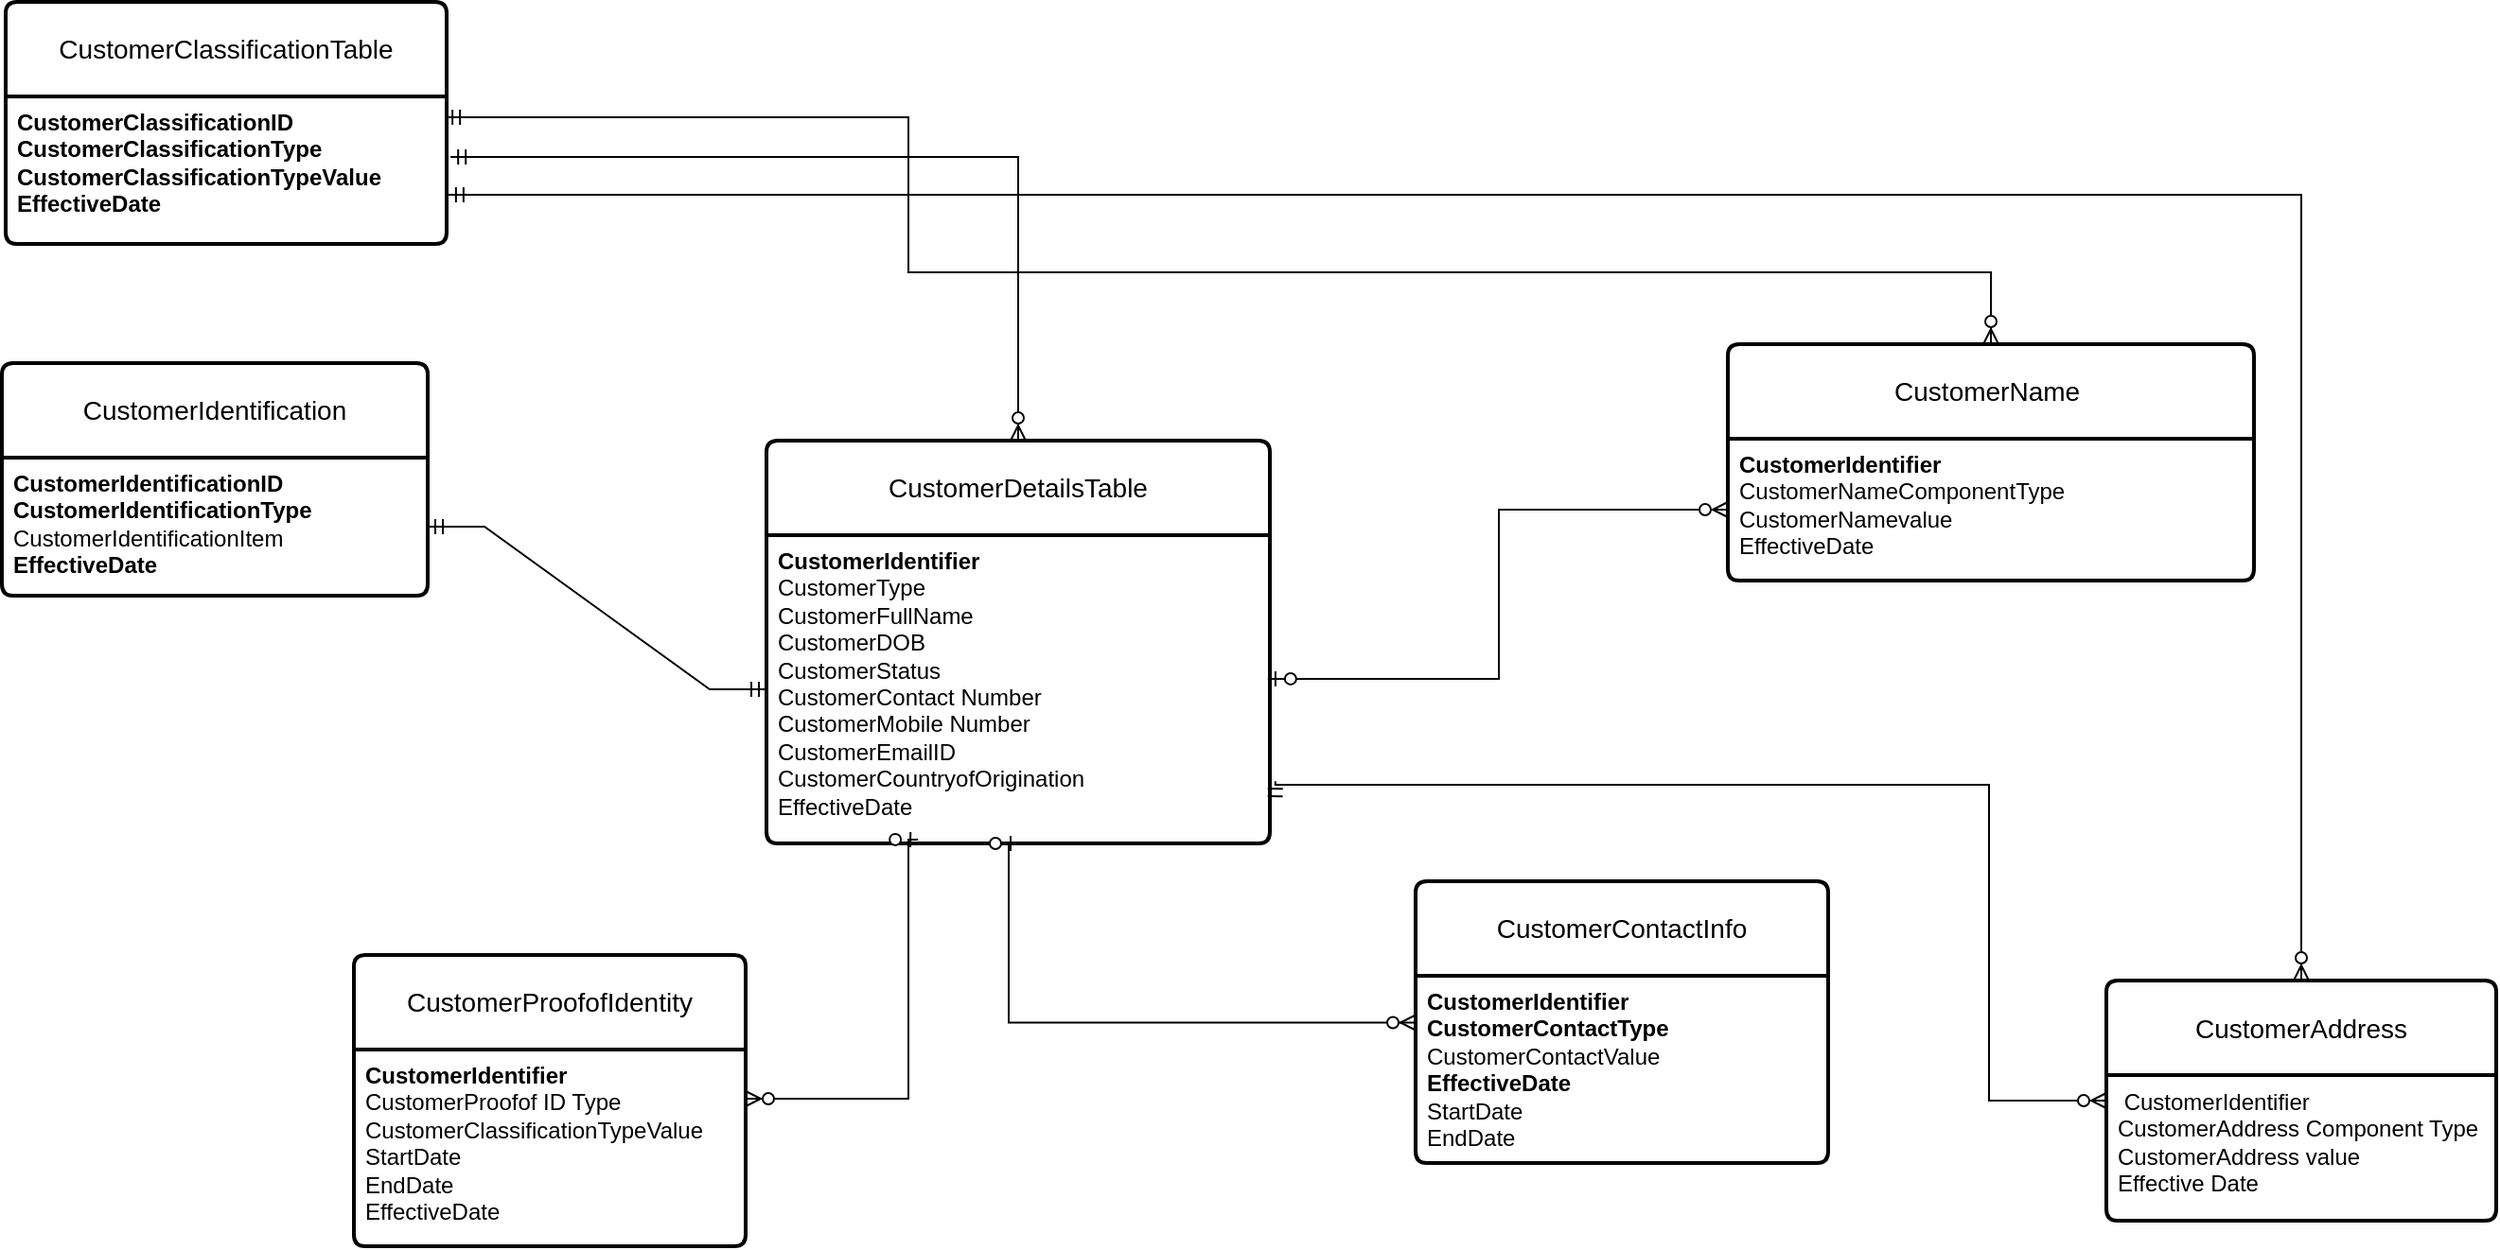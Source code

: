 <mxfile version="26.0.10">
  <diagram name="Page-1" id="ymiZLLBUraN28Bq9wLt8">
    <mxGraphModel dx="1434" dy="772" grid="0" gridSize="10" guides="1" tooltips="1" connect="1" arrows="1" fold="1" page="1" pageScale="1" pageWidth="850" pageHeight="1100" math="0" shadow="0">
      <root>
        <mxCell id="0" />
        <mxCell id="1" parent="0" />
        <mxCell id="iKlu8vNACP0H-mwJFSaE-14" value="CustomerClassificationTable" style="swimlane;childLayout=stackLayout;horizontal=1;startSize=50;horizontalStack=0;rounded=1;fontSize=14;fontStyle=0;strokeWidth=2;resizeParent=0;resizeLast=1;shadow=0;dashed=0;align=center;arcSize=4;whiteSpace=wrap;html=1;" vertex="1" parent="1">
          <mxGeometry x="57" y="80" width="233" height="128" as="geometry" />
        </mxCell>
        <mxCell id="iKlu8vNACP0H-mwJFSaE-15" value="&lt;div&gt;&lt;b&gt;&lt;span style=&quot;background-color: transparent; color: light-dark(rgb(0, 0, 0), rgb(255, 255, 255));&quot;&gt;CustomerClassificationID&lt;/span&gt;&lt;span style=&quot;background-color: transparent; color: light-dark(rgb(0, 0, 0), rgb(255, 255, 255));&quot;&gt;&amp;nbsp;&lt;/span&gt;&lt;/b&gt;&lt;/div&gt;&lt;div&gt;&lt;b&gt;&lt;span style=&quot;background-color: transparent; color: light-dark(rgb(0, 0, 0), rgb(255, 255, 255));&quot;&gt;CustomerClassificationType&lt;/span&gt;&lt;span style=&quot;background-color: transparent; color: light-dark(rgb(0, 0, 0), rgb(255, 255, 255));&quot;&gt;&amp;nbsp;&lt;/span&gt;&lt;/b&gt;&lt;/div&gt;&lt;div&gt;&lt;b&gt;CustomerClassificationTypeValue&lt;/b&gt;&lt;/div&gt;&lt;div&gt;&lt;b&gt;EffectiveDate&amp;nbsp;&lt;/b&gt;&lt;/div&gt;" style="align=left;strokeColor=none;fillColor=none;spacingLeft=4;fontSize=12;verticalAlign=top;resizable=0;rotatable=0;part=1;html=1;" vertex="1" parent="iKlu8vNACP0H-mwJFSaE-14">
          <mxGeometry y="50" width="233" height="78" as="geometry" />
        </mxCell>
        <mxCell id="iKlu8vNACP0H-mwJFSaE-16" style="edgeStyle=orthogonalEdgeStyle;rounded=0;orthogonalLoop=1;jettySize=auto;html=1;exitX=0.5;exitY=1;exitDx=0;exitDy=0;" edge="1" parent="iKlu8vNACP0H-mwJFSaE-14" source="iKlu8vNACP0H-mwJFSaE-15" target="iKlu8vNACP0H-mwJFSaE-15">
          <mxGeometry relative="1" as="geometry" />
        </mxCell>
        <mxCell id="iKlu8vNACP0H-mwJFSaE-17" value="CustomerIdentification" style="swimlane;childLayout=stackLayout;horizontal=1;startSize=50;horizontalStack=0;rounded=1;fontSize=14;fontStyle=0;strokeWidth=2;resizeParent=0;resizeLast=1;shadow=0;dashed=0;align=center;arcSize=4;whiteSpace=wrap;html=1;" vertex="1" parent="1">
          <mxGeometry x="55" y="271" width="225" height="123" as="geometry" />
        </mxCell>
        <mxCell id="iKlu8vNACP0H-mwJFSaE-18" value="&lt;b&gt;CustomerIdentificationID&lt;/b&gt;&amp;nbsp;&lt;div&gt;&lt;b&gt;CustomerIdentificationType&lt;/b&gt;&amp;nbsp;&lt;/div&gt;&lt;div&gt;CustomerIdentificationItem&amp;nbsp;&lt;/div&gt;&lt;div&gt;&lt;b&gt;EffectiveDate&lt;/b&gt;&lt;/div&gt;" style="align=left;strokeColor=none;fillColor=none;spacingLeft=4;fontSize=12;verticalAlign=top;resizable=0;rotatable=0;part=1;html=1;" vertex="1" parent="iKlu8vNACP0H-mwJFSaE-17">
          <mxGeometry y="50" width="225" height="73" as="geometry" />
        </mxCell>
        <mxCell id="iKlu8vNACP0H-mwJFSaE-22" value="CustomerDetailsTable" style="swimlane;childLayout=stackLayout;horizontal=1;startSize=50;horizontalStack=0;rounded=1;fontSize=14;fontStyle=0;strokeWidth=2;resizeParent=0;resizeLast=1;shadow=0;dashed=0;align=center;arcSize=4;whiteSpace=wrap;html=1;" vertex="1" parent="1">
          <mxGeometry x="459" y="312" width="266" height="213" as="geometry" />
        </mxCell>
        <mxCell id="iKlu8vNACP0H-mwJFSaE-23" value="&lt;b&gt;CustomerIdentifier&lt;/b&gt;&lt;div&gt;CustomerType&amp;nbsp;&lt;/div&gt;&lt;div&gt;CustomerFullName&amp;nbsp;&lt;/div&gt;&lt;div&gt;CustomerDOB&amp;nbsp;&lt;/div&gt;&lt;div&gt;CustomerStatus&lt;/div&gt;&lt;div&gt;CustomerContact Number&amp;nbsp;&lt;/div&gt;&lt;div&gt;CustomerMobile Number&amp;nbsp;&lt;/div&gt;&lt;div&gt;CustomerEmailID&amp;nbsp;&lt;/div&gt;&lt;div&gt;CustomerCountryofOrigination&amp;nbsp;&lt;/div&gt;&lt;div&gt;EffectiveDate&lt;/div&gt;" style="align=left;strokeColor=none;fillColor=none;spacingLeft=4;fontSize=12;verticalAlign=top;resizable=0;rotatable=0;part=1;html=1;" vertex="1" parent="iKlu8vNACP0H-mwJFSaE-22">
          <mxGeometry y="50" width="266" height="163" as="geometry" />
        </mxCell>
        <mxCell id="iKlu8vNACP0H-mwJFSaE-24" value="CustomerName&amp;nbsp;" style="swimlane;childLayout=stackLayout;horizontal=1;startSize=50;horizontalStack=0;rounded=1;fontSize=14;fontStyle=0;strokeWidth=2;resizeParent=0;resizeLast=1;shadow=0;dashed=0;align=center;arcSize=4;whiteSpace=wrap;html=1;" vertex="1" parent="1">
          <mxGeometry x="967" y="261" width="278" height="125" as="geometry" />
        </mxCell>
        <mxCell id="iKlu8vNACP0H-mwJFSaE-25" value="&lt;b&gt;CustomerIdentifier&lt;/b&gt;&amp;nbsp;&lt;div&gt;CustomerNameComponentType&amp;nbsp;&lt;/div&gt;&lt;div&gt;CustomerNamevalue&amp;nbsp;&lt;/div&gt;&lt;div&gt;EffectiveDate&lt;/div&gt;" style="align=left;strokeColor=none;fillColor=none;spacingLeft=4;fontSize=12;verticalAlign=top;resizable=0;rotatable=0;part=1;html=1;" vertex="1" parent="iKlu8vNACP0H-mwJFSaE-24">
          <mxGeometry y="50" width="278" height="75" as="geometry" />
        </mxCell>
        <mxCell id="iKlu8vNACP0H-mwJFSaE-27" value=" CustomerProofofIdentity" style="swimlane;childLayout=stackLayout;horizontal=1;startSize=50;horizontalStack=0;rounded=1;fontSize=14;fontStyle=0;strokeWidth=2;resizeParent=0;resizeLast=1;shadow=0;dashed=0;align=center;arcSize=4;whiteSpace=wrap;html=1;" vertex="1" parent="1">
          <mxGeometry x="241" y="584" width="207" height="154" as="geometry" />
        </mxCell>
        <mxCell id="iKlu8vNACP0H-mwJFSaE-28" value="&lt;b&gt;CustomerIdentifier&lt;/b&gt;&amp;nbsp;&lt;div&gt;CustomerProofof ID Type&amp;nbsp;&lt;/div&gt;&lt;div&gt;CustomerClassificationTypeValue&amp;nbsp;&lt;/div&gt;&lt;div&gt;StartDate&amp;nbsp;&lt;/div&gt;&lt;div&gt;EndDate&amp;nbsp;&lt;/div&gt;&lt;div&gt;EffectiveDate&lt;/div&gt;" style="align=left;strokeColor=none;fillColor=none;spacingLeft=4;fontSize=12;verticalAlign=top;resizable=0;rotatable=0;part=1;html=1;" vertex="1" parent="iKlu8vNACP0H-mwJFSaE-27">
          <mxGeometry y="50" width="207" height="104" as="geometry" />
        </mxCell>
        <mxCell id="iKlu8vNACP0H-mwJFSaE-30" value="CustomerAddress" style="swimlane;childLayout=stackLayout;horizontal=1;startSize=50;horizontalStack=0;rounded=1;fontSize=14;fontStyle=0;strokeWidth=2;resizeParent=0;resizeLast=1;shadow=0;dashed=0;align=center;arcSize=4;whiteSpace=wrap;html=1;" vertex="1" parent="1">
          <mxGeometry x="1167" y="597.5" width="206" height="127" as="geometry" />
        </mxCell>
        <mxCell id="iKlu8vNACP0H-mwJFSaE-31" value="&amp;nbsp;CustomerIdentifier&lt;div&gt;CustomerAddress Component Type&amp;nbsp;&lt;/div&gt;&lt;div&gt;CustomerAddress value&amp;nbsp;&lt;/div&gt;&lt;div&gt;Effective Date&lt;/div&gt;" style="align=left;strokeColor=none;fillColor=none;spacingLeft=4;fontSize=12;verticalAlign=top;resizable=0;rotatable=0;part=1;html=1;" vertex="1" parent="iKlu8vNACP0H-mwJFSaE-30">
          <mxGeometry y="50" width="206" height="77" as="geometry" />
        </mxCell>
        <mxCell id="iKlu8vNACP0H-mwJFSaE-38" value="" style="edgeStyle=orthogonalEdgeStyle;fontSize=12;html=1;endArrow=ERzeroToMany;startArrow=ERmandOne;rounded=0;exitX=1.009;exitY=0.41;exitDx=0;exitDy=0;exitPerimeter=0;" edge="1" parent="1" source="iKlu8vNACP0H-mwJFSaE-15" target="iKlu8vNACP0H-mwJFSaE-22">
          <mxGeometry width="100" height="100" relative="1" as="geometry">
            <mxPoint x="366" y="165" as="sourcePoint" />
            <mxPoint x="498" y="229" as="targetPoint" />
          </mxGeometry>
        </mxCell>
        <mxCell id="iKlu8vNACP0H-mwJFSaE-42" value="" style="edgeStyle=entityRelationEdgeStyle;fontSize=12;html=1;endArrow=ERmandOne;startArrow=ERmandOne;rounded=0;" edge="1" parent="1" source="iKlu8vNACP0H-mwJFSaE-18" target="iKlu8vNACP0H-mwJFSaE-23">
          <mxGeometry width="100" height="100" relative="1" as="geometry">
            <mxPoint x="641" y="461" as="sourcePoint" />
            <mxPoint x="521" y="496" as="targetPoint" />
          </mxGeometry>
        </mxCell>
        <mxCell id="iKlu8vNACP0H-mwJFSaE-43" value="CustomerContactInfo" style="swimlane;childLayout=stackLayout;horizontal=1;startSize=50;horizontalStack=0;rounded=1;fontSize=14;fontStyle=0;strokeWidth=2;resizeParent=0;resizeLast=1;shadow=0;dashed=0;align=center;arcSize=4;whiteSpace=wrap;html=1;" vertex="1" parent="1">
          <mxGeometry x="802" y="545" width="218" height="149" as="geometry" />
        </mxCell>
        <mxCell id="iKlu8vNACP0H-mwJFSaE-44" value="&lt;b&gt;CustomerIdentifier&lt;/b&gt;&lt;div&gt;&lt;b&gt;CustomerContactType&lt;/b&gt;&lt;/div&gt;&lt;div&gt;CustomerContactValue&lt;/div&gt;&lt;div&gt;&lt;b&gt;EffectiveDate&lt;/b&gt;&lt;/div&gt;&lt;div&gt;StartDate&lt;/div&gt;&lt;div&gt;EndDate&lt;br&gt;&lt;div&gt;&lt;br&gt;&lt;/div&gt;&lt;/div&gt;" style="align=left;strokeColor=none;fillColor=none;spacingLeft=4;fontSize=12;verticalAlign=top;resizable=0;rotatable=0;part=1;html=1;" vertex="1" parent="iKlu8vNACP0H-mwJFSaE-43">
          <mxGeometry y="50" width="218" height="99" as="geometry" />
        </mxCell>
        <mxCell id="iKlu8vNACP0H-mwJFSaE-47" value="" style="edgeStyle=orthogonalEdgeStyle;fontSize=12;html=1;endArrow=ERzeroToMany;startArrow=ERzeroToOne;rounded=0;exitX=0.301;exitY=0.988;exitDx=0;exitDy=0;entryX=1;entryY=0.25;entryDx=0;entryDy=0;exitPerimeter=0;" edge="1" parent="1" source="iKlu8vNACP0H-mwJFSaE-23" target="iKlu8vNACP0H-mwJFSaE-28">
          <mxGeometry width="100" height="100" relative="1" as="geometry">
            <mxPoint x="640" y="460" as="sourcePoint" />
            <mxPoint x="689" y="577" as="targetPoint" />
            <Array as="points">
              <mxPoint x="534" y="660" />
            </Array>
          </mxGeometry>
        </mxCell>
        <mxCell id="iKlu8vNACP0H-mwJFSaE-49" value="" style="edgeStyle=orthogonalEdgeStyle;fontSize=12;html=1;endArrow=ERzeroToMany;startArrow=ERzeroToOne;rounded=0;exitX=0.5;exitY=1;exitDx=0;exitDy=0;entryX=0;entryY=0.25;entryDx=0;entryDy=0;" edge="1" parent="1" source="iKlu8vNACP0H-mwJFSaE-23" target="iKlu8vNACP0H-mwJFSaE-44">
          <mxGeometry width="100" height="100" relative="1" as="geometry">
            <mxPoint x="665" y="449" as="sourcePoint" />
            <mxPoint x="551" y="634" as="targetPoint" />
            <Array as="points">
              <mxPoint x="587" y="620" />
            </Array>
          </mxGeometry>
        </mxCell>
        <mxCell id="iKlu8vNACP0H-mwJFSaE-50" value="" style="edgeStyle=orthogonalEdgeStyle;fontSize=12;html=1;endArrow=ERzeroToMany;startArrow=ERmandOne;rounded=0;exitX=0.996;exitY=0.141;exitDx=0;exitDy=0;exitPerimeter=0;" edge="1" parent="1" source="iKlu8vNACP0H-mwJFSaE-15" target="iKlu8vNACP0H-mwJFSaE-24">
          <mxGeometry width="100" height="100" relative="1" as="geometry">
            <mxPoint x="640" y="460" as="sourcePoint" />
            <mxPoint x="740" y="360" as="targetPoint" />
            <Array as="points">
              <mxPoint x="534" y="141" />
              <mxPoint x="534" y="223" />
              <mxPoint x="1106" y="223" />
            </Array>
          </mxGeometry>
        </mxCell>
        <mxCell id="iKlu8vNACP0H-mwJFSaE-51" value="" style="edgeStyle=orthogonalEdgeStyle;fontSize=12;html=1;endArrow=ERzeroToMany;startArrow=ERzeroToOne;rounded=0;entryX=0;entryY=0.5;entryDx=0;entryDy=0;exitX=0.996;exitY=0.466;exitDx=0;exitDy=0;exitPerimeter=0;" edge="1" parent="1" source="iKlu8vNACP0H-mwJFSaE-23" target="iKlu8vNACP0H-mwJFSaE-25">
          <mxGeometry width="100" height="100" relative="1" as="geometry">
            <mxPoint x="640" y="460" as="sourcePoint" />
            <mxPoint x="740" y="360" as="targetPoint" />
          </mxGeometry>
        </mxCell>
        <mxCell id="iKlu8vNACP0H-mwJFSaE-52" value="" style="fontSize=12;html=1;endArrow=ERzeroToMany;startArrow=ERmandOne;rounded=0;exitX=1.011;exitY=0.798;exitDx=0;exitDy=0;entryX=0;entryY=0.5;entryDx=0;entryDy=0;strokeColor=default;elbow=vertical;edgeStyle=orthogonalEdgeStyle;exitPerimeter=0;" edge="1" parent="1" source="iKlu8vNACP0H-mwJFSaE-23" target="iKlu8vNACP0H-mwJFSaE-30">
          <mxGeometry width="100" height="100" relative="1" as="geometry">
            <mxPoint x="872" y="283" as="sourcePoint" />
            <mxPoint x="847" y="119" as="targetPoint" />
            <Array as="points">
              <mxPoint x="1105" y="494" />
              <mxPoint x="1105" y="661" />
            </Array>
          </mxGeometry>
        </mxCell>
        <mxCell id="iKlu8vNACP0H-mwJFSaE-53" value="" style="fontSize=12;html=1;endArrow=ERzeroToMany;startArrow=ERmandOne;rounded=0;entryX=0.5;entryY=0;entryDx=0;entryDy=0;exitX=1.004;exitY=0.667;exitDx=0;exitDy=0;exitPerimeter=0;edgeStyle=orthogonalEdgeStyle;" edge="1" parent="1" source="iKlu8vNACP0H-mwJFSaE-15" target="iKlu8vNACP0H-mwJFSaE-30">
          <mxGeometry width="100" height="100" relative="1" as="geometry">
            <mxPoint x="307" y="224" as="sourcePoint" />
            <mxPoint x="755" y="348" as="targetPoint" />
          </mxGeometry>
        </mxCell>
      </root>
    </mxGraphModel>
  </diagram>
</mxfile>
